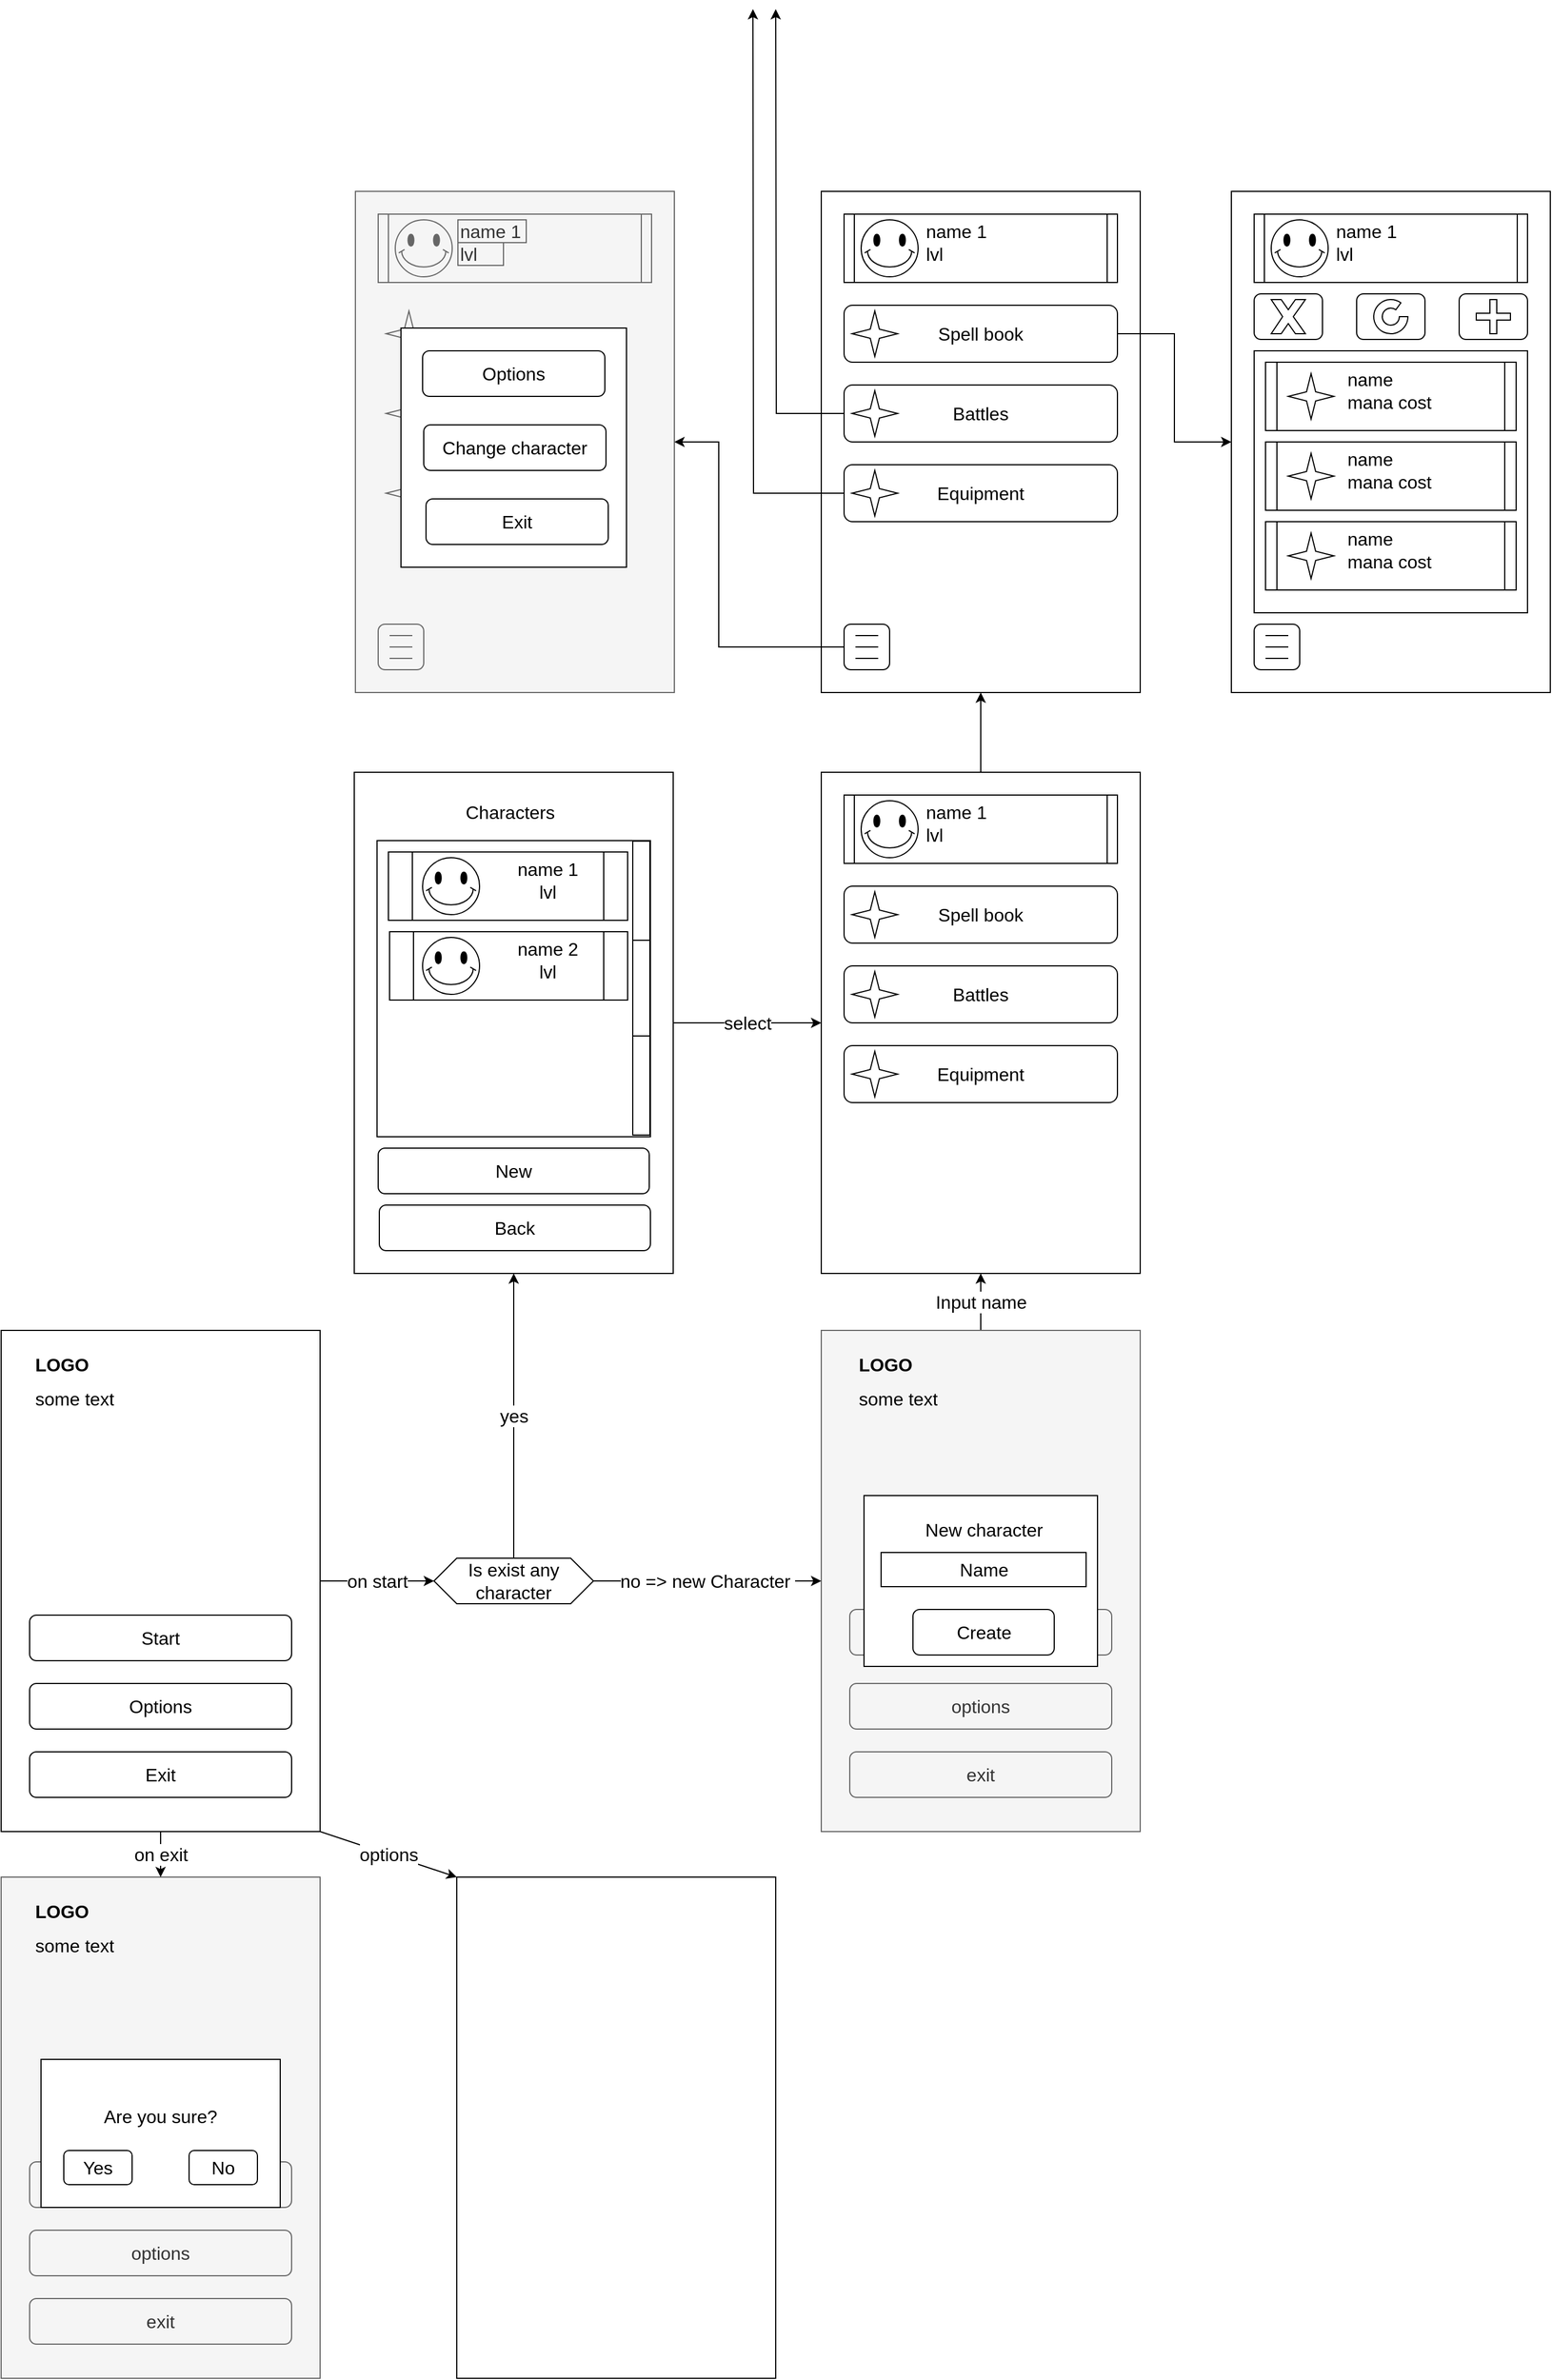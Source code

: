 <mxfile version="13.7.9" type="github">
  <diagram id="aBniZHlXKUAYQsy9Y0dU" name="Page-1">
    <mxGraphModel dx="1903" dy="2392" grid="1" gridSize="10" guides="1" tooltips="1" connect="1" arrows="1" fold="1" page="1" pageScale="1" pageWidth="827" pageHeight="1169" math="0" shadow="0">
      <root>
        <mxCell id="0" />
        <mxCell id="1" parent="0" />
        <mxCell id="r5Q07ow4xROfVBouFqMC-16" value="options" style="rounded=0;orthogonalLoop=1;jettySize=auto;html=1;exitX=1;exitY=1;exitDx=0;exitDy=0;entryX=0;entryY=0;entryDx=0;entryDy=0;fontSize=16;" parent="1" source="r5Q07ow4xROfVBouFqMC-1" target="r5Q07ow4xROfVBouFqMC-17" edge="1">
          <mxGeometry relative="1" as="geometry">
            <mxPoint x="420" y="540" as="targetPoint" />
          </mxGeometry>
        </mxCell>
        <mxCell id="r5Q07ow4xROfVBouFqMC-1" value="" style="rounded=0;whiteSpace=wrap;html=1;fontSize=16;" parent="1" vertex="1">
          <mxGeometry x="40" y="40" width="280" height="440" as="geometry" />
        </mxCell>
        <mxCell id="r5Q07ow4xROfVBouFqMC-2" value="Start" style="rounded=1;whiteSpace=wrap;html=1;fontSize=16;" parent="1" vertex="1">
          <mxGeometry x="65" y="290" width="230" height="40" as="geometry" />
        </mxCell>
        <mxCell id="r5Q07ow4xROfVBouFqMC-3" value="Options" style="rounded=1;whiteSpace=wrap;html=1;fontSize=16;" parent="1" vertex="1">
          <mxGeometry x="65" y="350" width="230" height="40" as="geometry" />
        </mxCell>
        <mxCell id="r5Q07ow4xROfVBouFqMC-4" value="Exit" style="rounded=1;whiteSpace=wrap;html=1;fontSize=16;" parent="1" vertex="1">
          <mxGeometry x="65" y="410" width="230" height="40" as="geometry" />
        </mxCell>
        <mxCell id="r5Q07ow4xROfVBouFqMC-7" value="&lt;h1 style=&quot;font-size: 16px;&quot;&gt;LOGO&lt;/h1&gt;&lt;div style=&quot;font-size: 16px;&quot;&gt;some text&lt;/div&gt;" style="text;html=1;strokeColor=none;fillColor=none;spacing=5;spacingTop=-20;whiteSpace=wrap;overflow=hidden;rounded=0;align=left;fontSize=16;" parent="1" vertex="1">
          <mxGeometry x="65" y="60" width="225" height="150" as="geometry" />
        </mxCell>
        <mxCell id="r5Q07ow4xROfVBouFqMC-8" value="" style="rounded=0;whiteSpace=wrap;html=1;fillColor=#f5f5f5;strokeColor=#666666;fontColor=#333333;fontSize=16;" parent="1" vertex="1">
          <mxGeometry x="40" y="520" width="280" height="440" as="geometry" />
        </mxCell>
        <mxCell id="r5Q07ow4xROfVBouFqMC-9" value="start" style="rounded=1;whiteSpace=wrap;html=1;fillColor=#f5f5f5;strokeColor=#666666;fontColor=#333333;fontSize=16;" parent="1" vertex="1">
          <mxGeometry x="65" y="770" width="230" height="40" as="geometry" />
        </mxCell>
        <mxCell id="r5Q07ow4xROfVBouFqMC-10" value="options" style="rounded=1;whiteSpace=wrap;html=1;fillColor=#f5f5f5;strokeColor=#666666;fontColor=#333333;fontSize=16;" parent="1" vertex="1">
          <mxGeometry x="65" y="830" width="230" height="40" as="geometry" />
        </mxCell>
        <mxCell id="r5Q07ow4xROfVBouFqMC-11" value="exit" style="rounded=1;whiteSpace=wrap;html=1;fillColor=#f5f5f5;strokeColor=#666666;fontColor=#333333;fontSize=16;" parent="1" vertex="1">
          <mxGeometry x="65" y="890" width="230" height="40" as="geometry" />
        </mxCell>
        <mxCell id="r5Q07ow4xROfVBouFqMC-12" value="&lt;h1 style=&quot;font-size: 16px;&quot;&gt;LOGO&lt;/h1&gt;&lt;div style=&quot;font-size: 16px;&quot;&gt;some text&lt;/div&gt;" style="text;html=1;strokeColor=none;fillColor=none;spacing=5;spacingTop=-20;whiteSpace=wrap;overflow=hidden;rounded=0;align=left;fontSize=16;" parent="1" vertex="1">
          <mxGeometry x="65" y="540" width="225" height="150" as="geometry" />
        </mxCell>
        <mxCell id="r5Q07ow4xROfVBouFqMC-13" value="on exit" style="endArrow=classic;html=1;exitX=0.5;exitY=1;exitDx=0;exitDy=0;entryX=0.5;entryY=0;entryDx=0;entryDy=0;fontSize=16;" parent="1" source="r5Q07ow4xROfVBouFqMC-1" target="r5Q07ow4xROfVBouFqMC-8" edge="1">
          <mxGeometry width="50" height="50" relative="1" as="geometry">
            <mxPoint x="180" y="540" as="sourcePoint" />
            <mxPoint x="230" y="490" as="targetPoint" />
          </mxGeometry>
        </mxCell>
        <mxCell id="r5Q07ow4xROfVBouFqMC-14" value="on start" style="endArrow=classic;html=1;exitX=1;exitY=0.5;exitDx=0;exitDy=0;entryX=0;entryY=0.5;entryDx=0;entryDy=0;fontSize=16;" parent="1" source="r5Q07ow4xROfVBouFqMC-1" target="fP1cCntkiwPbsJFRUNOq-16" edge="1">
          <mxGeometry width="50" height="50" relative="1" as="geometry">
            <mxPoint x="330" y="310" as="sourcePoint" />
            <mxPoint x="400" y="260" as="targetPoint" />
          </mxGeometry>
        </mxCell>
        <mxCell id="r5Q07ow4xROfVBouFqMC-17" value="" style="rounded=0;whiteSpace=wrap;html=1;fontSize=16;" parent="1" vertex="1">
          <mxGeometry x="440" y="520" width="280" height="440" as="geometry" />
        </mxCell>
        <mxCell id="r5Q07ow4xROfVBouFqMC-18" value="" style="rounded=0;whiteSpace=wrap;html=1;align=left;fontSize=16;" parent="1" vertex="1">
          <mxGeometry x="75" y="680" width="210" height="130" as="geometry" />
        </mxCell>
        <mxCell id="r5Q07ow4xROfVBouFqMC-19" value="Are you sure?" style="text;html=1;strokeColor=none;fillColor=none;align=center;verticalAlign=middle;whiteSpace=wrap;rounded=0;fontSize=16;" parent="1" vertex="1">
          <mxGeometry x="105" y="720" width="150" height="20" as="geometry" />
        </mxCell>
        <mxCell id="r5Q07ow4xROfVBouFqMC-20" value="No" style="rounded=1;whiteSpace=wrap;html=1;align=center;fillColor=#FFFFFF;fontSize=16;" parent="1" vertex="1">
          <mxGeometry x="205" y="760" width="60" height="30" as="geometry" />
        </mxCell>
        <mxCell id="r5Q07ow4xROfVBouFqMC-21" value="Yes" style="rounded=1;whiteSpace=wrap;html=1;align=center;fillColor=#FFFFFF;fontSize=16;" parent="1" vertex="1">
          <mxGeometry x="95" y="760" width="60" height="30" as="geometry" />
        </mxCell>
        <mxCell id="fP1cCntkiwPbsJFRUNOq-39" value="Input name" style="edgeStyle=orthogonalEdgeStyle;rounded=0;orthogonalLoop=1;jettySize=auto;html=1;exitX=0.5;exitY=0;exitDx=0;exitDy=0;entryX=0.5;entryY=1;entryDx=0;entryDy=0;fontSize=16;" parent="1" source="fP1cCntkiwPbsJFRUNOq-6" target="fP1cCntkiwPbsJFRUNOq-40" edge="1">
          <mxGeometry relative="1" as="geometry">
            <mxPoint x="900" as="targetPoint" />
          </mxGeometry>
        </mxCell>
        <mxCell id="fP1cCntkiwPbsJFRUNOq-6" value="" style="rounded=0;whiteSpace=wrap;html=1;fillColor=#f5f5f5;strokeColor=#666666;fontColor=#333333;fontSize=16;" parent="1" vertex="1">
          <mxGeometry x="760" y="40" width="280" height="440" as="geometry" />
        </mxCell>
        <mxCell id="fP1cCntkiwPbsJFRUNOq-7" value="start" style="rounded=1;whiteSpace=wrap;html=1;fillColor=#f5f5f5;strokeColor=#666666;fontColor=#333333;fontSize=16;" parent="1" vertex="1">
          <mxGeometry x="785" y="285" width="230" height="40" as="geometry" />
        </mxCell>
        <mxCell id="fP1cCntkiwPbsJFRUNOq-8" value="options" style="rounded=1;whiteSpace=wrap;html=1;fillColor=#f5f5f5;strokeColor=#666666;fontColor=#333333;fontSize=16;" parent="1" vertex="1">
          <mxGeometry x="785" y="350" width="230" height="40" as="geometry" />
        </mxCell>
        <mxCell id="fP1cCntkiwPbsJFRUNOq-9" value="exit" style="rounded=1;whiteSpace=wrap;html=1;fillColor=#f5f5f5;strokeColor=#666666;fontColor=#333333;fontSize=16;" parent="1" vertex="1">
          <mxGeometry x="785" y="410" width="230" height="40" as="geometry" />
        </mxCell>
        <mxCell id="fP1cCntkiwPbsJFRUNOq-10" value="&lt;h1 style=&quot;font-size: 16px;&quot;&gt;LOGO&lt;/h1&gt;&lt;div style=&quot;font-size: 16px;&quot;&gt;some text&lt;/div&gt;" style="text;html=1;spacing=5;spacingTop=-20;whiteSpace=wrap;overflow=hidden;rounded=0;align=left;fontSize=16;" parent="1" vertex="1">
          <mxGeometry x="787.5" y="60" width="225" height="150" as="geometry" />
        </mxCell>
        <mxCell id="fP1cCntkiwPbsJFRUNOq-11" value="" style="rounded=0;whiteSpace=wrap;html=1;fontSize=16;" parent="1" vertex="1">
          <mxGeometry x="797.5" y="185" width="205" height="150" as="geometry" />
        </mxCell>
        <mxCell id="fP1cCntkiwPbsJFRUNOq-12" value="Name" style="rounded=0;whiteSpace=wrap;html=1;fontSize=16;" parent="1" vertex="1">
          <mxGeometry x="812.5" y="235" width="180" height="30" as="geometry" />
        </mxCell>
        <mxCell id="fP1cCntkiwPbsJFRUNOq-13" value="New character" style="text;html=1;strokeColor=none;fillColor=none;align=center;verticalAlign=middle;whiteSpace=wrap;rounded=0;fontSize=16;" parent="1" vertex="1">
          <mxGeometry x="812.5" y="205" width="180" height="20" as="geometry" />
        </mxCell>
        <mxCell id="fP1cCntkiwPbsJFRUNOq-14" value="Create" style="rounded=1;whiteSpace=wrap;html=1;fontSize=16;" parent="1" vertex="1">
          <mxGeometry x="840.5" y="285" width="124" height="40" as="geometry" />
        </mxCell>
        <mxCell id="fP1cCntkiwPbsJFRUNOq-17" value="no =&amp;gt; new Character&amp;nbsp;" style="edgeStyle=orthogonalEdgeStyle;rounded=0;orthogonalLoop=1;jettySize=auto;html=1;exitX=1;exitY=0.5;exitDx=0;exitDy=0;entryX=0;entryY=0.5;entryDx=0;entryDy=0;fontSize=16;" parent="1" source="fP1cCntkiwPbsJFRUNOq-16" target="fP1cCntkiwPbsJFRUNOq-6" edge="1">
          <mxGeometry relative="1" as="geometry" />
        </mxCell>
        <mxCell id="fP1cCntkiwPbsJFRUNOq-18" value="yes" style="edgeStyle=orthogonalEdgeStyle;rounded=0;orthogonalLoop=1;jettySize=auto;html=1;exitX=0.5;exitY=0;exitDx=0;exitDy=0;entryX=0.5;entryY=1;entryDx=0;entryDy=0;fontSize=16;" parent="1" source="fP1cCntkiwPbsJFRUNOq-16" target="fP1cCntkiwPbsJFRUNOq-19" edge="1">
          <mxGeometry relative="1" as="geometry">
            <mxPoint x="490" y="-10" as="targetPoint" />
          </mxGeometry>
        </mxCell>
        <mxCell id="fP1cCntkiwPbsJFRUNOq-16" value="Is exist any character" style="shape=hexagon;perimeter=hexagonPerimeter2;whiteSpace=wrap;html=1;fixedSize=1;fontSize=16;" parent="1" vertex="1">
          <mxGeometry x="420" y="240" width="140" height="40" as="geometry" />
        </mxCell>
        <mxCell id="fP1cCntkiwPbsJFRUNOq-38" value="select" style="edgeStyle=orthogonalEdgeStyle;rounded=0;orthogonalLoop=1;jettySize=auto;html=1;exitX=1;exitY=0.5;exitDx=0;exitDy=0;entryX=0;entryY=0.5;entryDx=0;entryDy=0;fontSize=16;" parent="1" source="fP1cCntkiwPbsJFRUNOq-19" target="fP1cCntkiwPbsJFRUNOq-40" edge="1">
          <mxGeometry relative="1" as="geometry">
            <mxPoint x="740" y="-230" as="targetPoint" />
          </mxGeometry>
        </mxCell>
        <mxCell id="fP1cCntkiwPbsJFRUNOq-19" value="" style="rounded=0;whiteSpace=wrap;html=1;fontSize=16;" parent="1" vertex="1">
          <mxGeometry x="350" y="-450" width="280" height="440" as="geometry" />
        </mxCell>
        <mxCell id="fP1cCntkiwPbsJFRUNOq-28" value="&lt;font style=&quot;font-size: 16px;&quot;&gt;Characters&lt;/font&gt;" style="text;html=1;strokeColor=none;fillColor=none;align=center;verticalAlign=middle;whiteSpace=wrap;rounded=0;fontSize=16;" parent="1" vertex="1">
          <mxGeometry x="374" y="-430" width="226" height="30" as="geometry" />
        </mxCell>
        <mxCell id="fP1cCntkiwPbsJFRUNOq-29" value="" style="rounded=0;whiteSpace=wrap;html=1;fontSize=16;" parent="1" vertex="1">
          <mxGeometry x="370" y="-390" width="240" height="260" as="geometry" />
        </mxCell>
        <mxCell id="fP1cCntkiwPbsJFRUNOq-31" value="Back" style="rounded=1;whiteSpace=wrap;html=1;fontSize=16;" parent="1" vertex="1">
          <mxGeometry x="372" y="-70" width="238" height="40" as="geometry" />
        </mxCell>
        <mxCell id="fP1cCntkiwPbsJFRUNOq-32" value="" style="shape=process;whiteSpace=wrap;html=1;backgroundOutline=1;fontSize=16;" parent="1" vertex="1">
          <mxGeometry x="380" y="-380" width="210" height="60" as="geometry" />
        </mxCell>
        <mxCell id="fP1cCntkiwPbsJFRUNOq-33" value="" style="shape=process;whiteSpace=wrap;html=1;backgroundOutline=1;fontSize=16;" parent="1" vertex="1">
          <mxGeometry x="381" y="-310" width="209" height="60" as="geometry" />
        </mxCell>
        <mxCell id="fP1cCntkiwPbsJFRUNOq-34" value="" style="verticalLabelPosition=bottom;verticalAlign=top;html=1;shape=mxgraph.basic.smiley;fontSize=16;" parent="1" vertex="1">
          <mxGeometry x="410" y="-375" width="50" height="50" as="geometry" />
        </mxCell>
        <mxCell id="fP1cCntkiwPbsJFRUNOq-35" value="" style="verticalLabelPosition=bottom;verticalAlign=top;html=1;shape=mxgraph.basic.smiley;fontSize=16;" parent="1" vertex="1">
          <mxGeometry x="410" y="-305" width="50" height="50" as="geometry" />
        </mxCell>
        <mxCell id="fP1cCntkiwPbsJFRUNOq-36" value="name 1" style="text;html=1;strokeColor=none;fillColor=none;align=center;verticalAlign=middle;whiteSpace=wrap;rounded=0;fontSize=16;" parent="1" vertex="1">
          <mxGeometry x="470" y="-375" width="100" height="20" as="geometry" />
        </mxCell>
        <mxCell id="fP1cCntkiwPbsJFRUNOq-37" value="name 2" style="text;html=1;strokeColor=none;fillColor=none;align=center;verticalAlign=middle;whiteSpace=wrap;rounded=0;fontSize=16;" parent="1" vertex="1">
          <mxGeometry x="470" y="-305" width="100" height="20" as="geometry" />
        </mxCell>
        <mxCell id="CExZqF7jW4jtCXPU3Nf7-11" style="edgeStyle=orthogonalEdgeStyle;rounded=0;orthogonalLoop=1;jettySize=auto;html=1;exitX=0.5;exitY=0;exitDx=0;exitDy=0;entryX=0.5;entryY=1;entryDx=0;entryDy=0;fontSize=16;" edge="1" parent="1" source="fP1cCntkiwPbsJFRUNOq-40" target="CExZqF7jW4jtCXPU3Nf7-12">
          <mxGeometry relative="1" as="geometry">
            <mxPoint x="900" y="-520" as="targetPoint" />
          </mxGeometry>
        </mxCell>
        <mxCell id="fP1cCntkiwPbsJFRUNOq-40" value="" style="rounded=0;whiteSpace=wrap;html=1;fontSize=16;" parent="1" vertex="1">
          <mxGeometry x="760" y="-450" width="280" height="440" as="geometry" />
        </mxCell>
        <mxCell id="fP1cCntkiwPbsJFRUNOq-45" value="" style="shape=process;whiteSpace=wrap;html=1;backgroundOutline=1;size=0.038;fontSize=16;" parent="1" vertex="1">
          <mxGeometry x="780" y="-430" width="240" height="60" as="geometry" />
        </mxCell>
        <mxCell id="fP1cCntkiwPbsJFRUNOq-46" value="" style="verticalLabelPosition=bottom;verticalAlign=top;html=1;shape=mxgraph.basic.smiley;fontSize=16;" parent="1" vertex="1">
          <mxGeometry x="795" y="-425" width="50" height="50" as="geometry" />
        </mxCell>
        <mxCell id="fP1cCntkiwPbsJFRUNOq-47" value="name 1" style="text;html=1;strokeColor=none;fillColor=none;align=left;verticalAlign=middle;whiteSpace=wrap;rounded=0;fontSize=16;" parent="1" vertex="1">
          <mxGeometry x="850" y="-425" width="60" height="20" as="geometry" />
        </mxCell>
        <mxCell id="fP1cCntkiwPbsJFRUNOq-48" value="lvl" style="text;html=1;strokeColor=none;fillColor=none;align=left;verticalAlign=middle;whiteSpace=wrap;rounded=0;fontSize=16;" parent="1" vertex="1">
          <mxGeometry x="850" y="-405" width="40" height="20" as="geometry" />
        </mxCell>
        <mxCell id="fP1cCntkiwPbsJFRUNOq-49" value="lvl" style="text;html=1;strokeColor=none;fillColor=none;align=center;verticalAlign=middle;whiteSpace=wrap;rounded=0;fontSize=16;" parent="1" vertex="1">
          <mxGeometry x="470" y="-355" width="100" height="20" as="geometry" />
        </mxCell>
        <mxCell id="fP1cCntkiwPbsJFRUNOq-50" value="lvl" style="text;html=1;strokeColor=none;fillColor=none;align=center;verticalAlign=middle;whiteSpace=wrap;rounded=0;fontSize=16;" parent="1" vertex="1">
          <mxGeometry x="470" y="-285" width="100" height="20" as="geometry" />
        </mxCell>
        <mxCell id="fP1cCntkiwPbsJFRUNOq-51" value="&lt;font style=&quot;font-size: 16px;&quot;&gt;Spell book&lt;/font&gt;" style="rounded=1;whiteSpace=wrap;html=1;align=center;fontSize=16;" parent="1" vertex="1">
          <mxGeometry x="780" y="-350" width="240" height="50" as="geometry" />
        </mxCell>
        <mxCell id="CExZqF7jW4jtCXPU3Nf7-1" value="&lt;font style=&quot;font-size: 16px;&quot;&gt;Battles&lt;/font&gt;" style="rounded=1;whiteSpace=wrap;html=1;align=center;fontSize=16;" vertex="1" parent="1">
          <mxGeometry x="780" y="-280" width="240" height="50" as="geometry" />
        </mxCell>
        <mxCell id="CExZqF7jW4jtCXPU3Nf7-3" value="New" style="rounded=1;whiteSpace=wrap;html=1;fontSize=16;" vertex="1" parent="1">
          <mxGeometry x="371" y="-120" width="238" height="40" as="geometry" />
        </mxCell>
        <mxCell id="CExZqF7jW4jtCXPU3Nf7-7" value="&lt;font style=&quot;font-size: 16px;&quot;&gt;Equipment&lt;/font&gt;" style="rounded=1;whiteSpace=wrap;html=1;align=center;fontSize=16;" vertex="1" parent="1">
          <mxGeometry x="780" y="-210" width="240" height="50" as="geometry" />
        </mxCell>
        <mxCell id="CExZqF7jW4jtCXPU3Nf7-8" value="" style="verticalLabelPosition=bottom;verticalAlign=top;html=1;shape=mxgraph.basic.4_point_star_2;dx=0.8;fontSize=16;" vertex="1" parent="1">
          <mxGeometry x="787" y="-205" width="40" height="40" as="geometry" />
        </mxCell>
        <mxCell id="CExZqF7jW4jtCXPU3Nf7-9" value="" style="verticalLabelPosition=bottom;verticalAlign=top;html=1;shape=mxgraph.basic.4_point_star_2;dx=0.8;fontSize=16;" vertex="1" parent="1">
          <mxGeometry x="787" y="-275" width="40" height="40" as="geometry" />
        </mxCell>
        <mxCell id="CExZqF7jW4jtCXPU3Nf7-10" value="" style="verticalLabelPosition=bottom;verticalAlign=top;html=1;shape=mxgraph.basic.4_point_star_2;dx=0.8;fontSize=16;" vertex="1" parent="1">
          <mxGeometry x="787" y="-345" width="40" height="40" as="geometry" />
        </mxCell>
        <mxCell id="CExZqF7jW4jtCXPU3Nf7-12" value="" style="rounded=0;whiteSpace=wrap;html=1;fontSize=16;" vertex="1" parent="1">
          <mxGeometry x="760" y="-960" width="280" height="440" as="geometry" />
        </mxCell>
        <mxCell id="CExZqF7jW4jtCXPU3Nf7-13" value="" style="shape=process;whiteSpace=wrap;html=1;backgroundOutline=1;size=0.038;fontSize=16;" vertex="1" parent="1">
          <mxGeometry x="780" y="-940" width="240" height="60" as="geometry" />
        </mxCell>
        <mxCell id="CExZqF7jW4jtCXPU3Nf7-14" value="" style="verticalLabelPosition=bottom;verticalAlign=top;html=1;shape=mxgraph.basic.smiley;fontSize=16;" vertex="1" parent="1">
          <mxGeometry x="795" y="-935" width="50" height="50" as="geometry" />
        </mxCell>
        <mxCell id="CExZqF7jW4jtCXPU3Nf7-15" value="name 1" style="text;html=1;strokeColor=none;fillColor=none;align=left;verticalAlign=middle;whiteSpace=wrap;rounded=0;fontSize=16;" vertex="1" parent="1">
          <mxGeometry x="850" y="-935" width="60" height="20" as="geometry" />
        </mxCell>
        <mxCell id="CExZqF7jW4jtCXPU3Nf7-16" value="lvl" style="text;html=1;strokeColor=none;fillColor=none;align=left;verticalAlign=middle;whiteSpace=wrap;rounded=0;fontSize=16;" vertex="1" parent="1">
          <mxGeometry x="850" y="-915" width="40" height="20" as="geometry" />
        </mxCell>
        <mxCell id="CExZqF7jW4jtCXPU3Nf7-60" style="edgeStyle=orthogonalEdgeStyle;rounded=0;orthogonalLoop=1;jettySize=auto;html=1;exitX=1;exitY=0.5;exitDx=0;exitDy=0;entryX=0;entryY=0.5;entryDx=0;entryDy=0;fontSize=16;" edge="1" parent="1" source="CExZqF7jW4jtCXPU3Nf7-17" target="CExZqF7jW4jtCXPU3Nf7-45">
          <mxGeometry relative="1" as="geometry" />
        </mxCell>
        <mxCell id="CExZqF7jW4jtCXPU3Nf7-17" value="&lt;font style=&quot;font-size: 16px;&quot;&gt;Spell book&lt;/font&gt;" style="rounded=1;whiteSpace=wrap;html=1;align=center;fontSize=16;" vertex="1" parent="1">
          <mxGeometry x="780" y="-860" width="240" height="50" as="geometry" />
        </mxCell>
        <mxCell id="CExZqF7jW4jtCXPU3Nf7-65" style="edgeStyle=orthogonalEdgeStyle;rounded=0;orthogonalLoop=1;jettySize=auto;html=1;exitX=0;exitY=0.5;exitDx=0;exitDy=0;fontSize=16;" edge="1" parent="1" source="CExZqF7jW4jtCXPU3Nf7-18">
          <mxGeometry relative="1" as="geometry">
            <mxPoint x="720" y="-1120" as="targetPoint" />
          </mxGeometry>
        </mxCell>
        <mxCell id="CExZqF7jW4jtCXPU3Nf7-18" value="&lt;font style=&quot;font-size: 16px;&quot;&gt;Battles&lt;/font&gt;" style="rounded=1;whiteSpace=wrap;html=1;align=center;fontSize=16;" vertex="1" parent="1">
          <mxGeometry x="780" y="-790" width="240" height="50" as="geometry" />
        </mxCell>
        <mxCell id="CExZqF7jW4jtCXPU3Nf7-66" style="edgeStyle=orthogonalEdgeStyle;rounded=0;orthogonalLoop=1;jettySize=auto;html=1;exitX=0;exitY=0.5;exitDx=0;exitDy=0;fontSize=16;" edge="1" parent="1" source="CExZqF7jW4jtCXPU3Nf7-19">
          <mxGeometry relative="1" as="geometry">
            <mxPoint x="700" y="-1120" as="targetPoint" />
          </mxGeometry>
        </mxCell>
        <mxCell id="CExZqF7jW4jtCXPU3Nf7-19" value="&lt;font style=&quot;font-size: 16px;&quot;&gt;Equipment&lt;/font&gt;" style="rounded=1;whiteSpace=wrap;html=1;align=center;fontSize=16;" vertex="1" parent="1">
          <mxGeometry x="780" y="-720" width="240" height="50" as="geometry" />
        </mxCell>
        <mxCell id="CExZqF7jW4jtCXPU3Nf7-20" value="" style="verticalLabelPosition=bottom;verticalAlign=top;html=1;shape=mxgraph.basic.4_point_star_2;dx=0.8;fontSize=16;" vertex="1" parent="1">
          <mxGeometry x="787" y="-715" width="40" height="40" as="geometry" />
        </mxCell>
        <mxCell id="CExZqF7jW4jtCXPU3Nf7-21" value="" style="verticalLabelPosition=bottom;verticalAlign=top;html=1;shape=mxgraph.basic.4_point_star_2;dx=0.8;fontSize=16;" vertex="1" parent="1">
          <mxGeometry x="787" y="-785" width="40" height="40" as="geometry" />
        </mxCell>
        <mxCell id="CExZqF7jW4jtCXPU3Nf7-22" value="" style="verticalLabelPosition=bottom;verticalAlign=top;html=1;shape=mxgraph.basic.4_point_star_2;dx=0.8;fontSize=16;" vertex="1" parent="1">
          <mxGeometry x="787" y="-855" width="40" height="40" as="geometry" />
        </mxCell>
        <mxCell id="CExZqF7jW4jtCXPU3Nf7-29" style="edgeStyle=orthogonalEdgeStyle;rounded=0;orthogonalLoop=1;jettySize=auto;html=1;exitX=0;exitY=0.5;exitDx=0;exitDy=0;entryX=1;entryY=0.5;entryDx=0;entryDy=0;fontSize=16;" edge="1" parent="1" source="CExZqF7jW4jtCXPU3Nf7-23" target="CExZqF7jW4jtCXPU3Nf7-30">
          <mxGeometry relative="1" as="geometry">
            <mxPoint x="640" y="-560.059" as="targetPoint" />
            <Array as="points">
              <mxPoint x="670" y="-560" />
              <mxPoint x="670" y="-740" />
            </Array>
          </mxGeometry>
        </mxCell>
        <mxCell id="CExZqF7jW4jtCXPU3Nf7-23" value="" style="rounded=1;whiteSpace=wrap;html=1;fontSize=16;" vertex="1" parent="1">
          <mxGeometry x="780" y="-580" width="40" height="40" as="geometry" />
        </mxCell>
        <mxCell id="CExZqF7jW4jtCXPU3Nf7-26" value="" style="endArrow=none;html=1;exitX=0.25;exitY=0.25;exitDx=0;exitDy=0;exitPerimeter=0;entryX=0.75;entryY=0.25;entryDx=0;entryDy=0;entryPerimeter=0;fontSize=16;" edge="1" parent="1" source="CExZqF7jW4jtCXPU3Nf7-23" target="CExZqF7jW4jtCXPU3Nf7-23">
          <mxGeometry width="50" height="50" relative="1" as="geometry">
            <mxPoint x="780" y="-530" as="sourcePoint" />
            <mxPoint x="830" y="-580" as="targetPoint" />
          </mxGeometry>
        </mxCell>
        <mxCell id="CExZqF7jW4jtCXPU3Nf7-27" value="" style="endArrow=none;html=1;exitX=0.25;exitY=0.25;exitDx=0;exitDy=0;exitPerimeter=0;entryX=0.75;entryY=0.25;entryDx=0;entryDy=0;entryPerimeter=0;fontSize=16;" edge="1" parent="1">
          <mxGeometry width="50" height="50" relative="1" as="geometry">
            <mxPoint x="790.0" y="-560.06" as="sourcePoint" />
            <mxPoint x="810.0" y="-560.06" as="targetPoint" />
          </mxGeometry>
        </mxCell>
        <mxCell id="CExZqF7jW4jtCXPU3Nf7-28" value="" style="endArrow=none;html=1;exitX=0.25;exitY=0.25;exitDx=0;exitDy=0;exitPerimeter=0;entryX=0.75;entryY=0.25;entryDx=0;entryDy=0;entryPerimeter=0;fontSize=16;" edge="1" parent="1">
          <mxGeometry width="50" height="50" relative="1" as="geometry">
            <mxPoint x="790.0" y="-550" as="sourcePoint" />
            <mxPoint x="810.0" y="-550" as="targetPoint" />
          </mxGeometry>
        </mxCell>
        <mxCell id="CExZqF7jW4jtCXPU3Nf7-30" value="" style="rounded=0;whiteSpace=wrap;html=1;fillColor=#f5f5f5;strokeColor=#666666;fontColor=#333333;fontSize=16;" vertex="1" parent="1">
          <mxGeometry x="351" y="-960" width="280" height="440" as="geometry" />
        </mxCell>
        <mxCell id="CExZqF7jW4jtCXPU3Nf7-31" value="" style="shape=process;whiteSpace=wrap;html=1;backgroundOutline=1;size=0.038;fillColor=#f5f5f5;strokeColor=#666666;fontColor=#333333;fontSize=16;" vertex="1" parent="1">
          <mxGeometry x="371" y="-940" width="240" height="60" as="geometry" />
        </mxCell>
        <mxCell id="CExZqF7jW4jtCXPU3Nf7-32" value="" style="verticalLabelPosition=bottom;verticalAlign=top;html=1;shape=mxgraph.basic.smiley;fillColor=#f5f5f5;strokeColor=#666666;fontColor=#333333;fontSize=16;" vertex="1" parent="1">
          <mxGeometry x="386" y="-935" width="50" height="50" as="geometry" />
        </mxCell>
        <mxCell id="CExZqF7jW4jtCXPU3Nf7-33" value="name 1" style="text;html=1;strokeColor=#666666;fillColor=#f5f5f5;align=left;verticalAlign=middle;whiteSpace=wrap;rounded=0;fontColor=#333333;fontSize=16;" vertex="1" parent="1">
          <mxGeometry x="441" y="-935" width="60" height="20" as="geometry" />
        </mxCell>
        <mxCell id="CExZqF7jW4jtCXPU3Nf7-34" value="lvl" style="text;html=1;strokeColor=#666666;fillColor=#f5f5f5;align=left;verticalAlign=middle;whiteSpace=wrap;rounded=0;fontColor=#333333;fontSize=16;" vertex="1" parent="1">
          <mxGeometry x="441" y="-915" width="40" height="20" as="geometry" />
        </mxCell>
        <mxCell id="CExZqF7jW4jtCXPU3Nf7-38" value="" style="verticalLabelPosition=bottom;verticalAlign=top;html=1;shape=mxgraph.basic.4_point_star_2;dx=0.8;fillColor=#f5f5f5;strokeColor=#666666;fontColor=#333333;fontSize=16;" vertex="1" parent="1">
          <mxGeometry x="378" y="-715" width="40" height="40" as="geometry" />
        </mxCell>
        <mxCell id="CExZqF7jW4jtCXPU3Nf7-39" value="" style="verticalLabelPosition=bottom;verticalAlign=top;html=1;shape=mxgraph.basic.4_point_star_2;dx=0.8;fillColor=#f5f5f5;strokeColor=#666666;fontColor=#333333;fontSize=16;" vertex="1" parent="1">
          <mxGeometry x="378" y="-785" width="40" height="40" as="geometry" />
        </mxCell>
        <mxCell id="CExZqF7jW4jtCXPU3Nf7-40" value="" style="verticalLabelPosition=bottom;verticalAlign=top;html=1;shape=mxgraph.basic.4_point_star_2;dx=0.8;fillColor=#f5f5f5;strokeColor=#666666;fontColor=#333333;fontSize=16;" vertex="1" parent="1">
          <mxGeometry x="378" y="-855" width="40" height="40" as="geometry" />
        </mxCell>
        <mxCell id="CExZqF7jW4jtCXPU3Nf7-41" value="" style="rounded=1;whiteSpace=wrap;html=1;fillColor=#f5f5f5;strokeColor=#666666;fontColor=#333333;fontSize=16;" vertex="1" parent="1">
          <mxGeometry x="371" y="-580" width="40" height="40" as="geometry" />
        </mxCell>
        <mxCell id="CExZqF7jW4jtCXPU3Nf7-42" value="" style="endArrow=none;html=1;exitX=0.25;exitY=0.25;exitDx=0;exitDy=0;exitPerimeter=0;entryX=0.75;entryY=0.25;entryDx=0;entryDy=0;entryPerimeter=0;fillColor=#f5f5f5;strokeColor=#666666;fontSize=16;" edge="1" parent="1" source="CExZqF7jW4jtCXPU3Nf7-41" target="CExZqF7jW4jtCXPU3Nf7-41">
          <mxGeometry width="50" height="50" relative="1" as="geometry">
            <mxPoint x="371" y="-530" as="sourcePoint" />
            <mxPoint x="421" y="-580" as="targetPoint" />
          </mxGeometry>
        </mxCell>
        <mxCell id="CExZqF7jW4jtCXPU3Nf7-43" value="" style="endArrow=none;html=1;exitX=0.25;exitY=0.25;exitDx=0;exitDy=0;exitPerimeter=0;entryX=0.75;entryY=0.25;entryDx=0;entryDy=0;entryPerimeter=0;fillColor=#f5f5f5;strokeColor=#666666;fontSize=16;" edge="1" parent="1">
          <mxGeometry width="50" height="50" relative="1" as="geometry">
            <mxPoint x="381" y="-560.06" as="sourcePoint" />
            <mxPoint x="401" y="-560.06" as="targetPoint" />
          </mxGeometry>
        </mxCell>
        <mxCell id="CExZqF7jW4jtCXPU3Nf7-44" value="" style="endArrow=none;html=1;exitX=0.25;exitY=0.25;exitDx=0;exitDy=0;exitPerimeter=0;entryX=0.75;entryY=0.25;entryDx=0;entryDy=0;entryPerimeter=0;fillColor=#f5f5f5;strokeColor=#666666;fontSize=16;" edge="1" parent="1">
          <mxGeometry width="50" height="50" relative="1" as="geometry">
            <mxPoint x="381" y="-550" as="sourcePoint" />
            <mxPoint x="401" y="-550" as="targetPoint" />
          </mxGeometry>
        </mxCell>
        <mxCell id="CExZqF7jW4jtCXPU3Nf7-45" value="" style="rounded=0;whiteSpace=wrap;html=1;fontSize=16;" vertex="1" parent="1">
          <mxGeometry x="1120" y="-960" width="280" height="440" as="geometry" />
        </mxCell>
        <mxCell id="CExZqF7jW4jtCXPU3Nf7-46" value="" style="shape=process;whiteSpace=wrap;html=1;backgroundOutline=1;size=0.038;fontSize=16;" vertex="1" parent="1">
          <mxGeometry x="1140" y="-940" width="240" height="60" as="geometry" />
        </mxCell>
        <mxCell id="CExZqF7jW4jtCXPU3Nf7-47" value="" style="verticalLabelPosition=bottom;verticalAlign=top;html=1;shape=mxgraph.basic.smiley;fontSize=16;" vertex="1" parent="1">
          <mxGeometry x="1155" y="-935" width="50" height="50" as="geometry" />
        </mxCell>
        <mxCell id="CExZqF7jW4jtCXPU3Nf7-48" value="name 1" style="text;html=1;strokeColor=none;fillColor=none;align=left;verticalAlign=middle;whiteSpace=wrap;rounded=0;fontSize=16;" vertex="1" parent="1">
          <mxGeometry x="1210" y="-935" width="60" height="20" as="geometry" />
        </mxCell>
        <mxCell id="CExZqF7jW4jtCXPU3Nf7-49" value="lvl" style="text;html=1;strokeColor=none;fillColor=none;align=left;verticalAlign=middle;whiteSpace=wrap;rounded=0;fontSize=16;" vertex="1" parent="1">
          <mxGeometry x="1210" y="-915" width="40" height="20" as="geometry" />
        </mxCell>
        <mxCell id="CExZqF7jW4jtCXPU3Nf7-61" value="" style="rounded=0;whiteSpace=wrap;html=1;fontSize=16;" vertex="1" parent="1">
          <mxGeometry x="391" y="-840" width="198" height="210" as="geometry" />
        </mxCell>
        <mxCell id="CExZqF7jW4jtCXPU3Nf7-62" value="Options" style="rounded=1;whiteSpace=wrap;html=1;fontSize=16;" vertex="1" parent="1">
          <mxGeometry x="410" y="-820" width="160" height="40" as="geometry" />
        </mxCell>
        <mxCell id="CExZqF7jW4jtCXPU3Nf7-63" value="Change character" style="rounded=1;whiteSpace=wrap;html=1;fontSize=16;" vertex="1" parent="1">
          <mxGeometry x="411" y="-755" width="160" height="40" as="geometry" />
        </mxCell>
        <mxCell id="CExZqF7jW4jtCXPU3Nf7-64" value="Exit" style="rounded=1;whiteSpace=wrap;html=1;fontSize=16;" vertex="1" parent="1">
          <mxGeometry x="413" y="-690" width="160" height="40" as="geometry" />
        </mxCell>
        <mxCell id="CExZqF7jW4jtCXPU3Nf7-67" value="" style="shape=process;whiteSpace=wrap;html=1;backgroundOutline=1;fontSize=16;rotation=90;size=0.337;" vertex="1" parent="1">
          <mxGeometry x="473" y="-268" width="258" height="15" as="geometry" />
        </mxCell>
        <mxCell id="CExZqF7jW4jtCXPU3Nf7-68" value="" style="rounded=1;whiteSpace=wrap;html=1;fontSize=16;" vertex="1" parent="1">
          <mxGeometry x="1320" y="-870" width="60" height="40" as="geometry" />
        </mxCell>
        <mxCell id="CExZqF7jW4jtCXPU3Nf7-70" value="" style="shape=cross;whiteSpace=wrap;html=1;fontSize=16;" vertex="1" parent="1">
          <mxGeometry x="1335" y="-865" width="30" height="30" as="geometry" />
        </mxCell>
        <mxCell id="CExZqF7jW4jtCXPU3Nf7-73" value="" style="rounded=1;whiteSpace=wrap;html=1;fontSize=16;" vertex="1" parent="1">
          <mxGeometry x="1230" y="-870" width="60" height="40" as="geometry" />
        </mxCell>
        <mxCell id="CExZqF7jW4jtCXPU3Nf7-74" value="" style="rounded=1;whiteSpace=wrap;html=1;fontSize=16;" vertex="1" parent="1">
          <mxGeometry x="1140" y="-870" width="60" height="40" as="geometry" />
        </mxCell>
        <mxCell id="CExZqF7jW4jtCXPU3Nf7-75" value="" style="verticalLabelPosition=bottom;verticalAlign=top;html=1;shape=mxgraph.basic.x;fontSize=16;" vertex="1" parent="1">
          <mxGeometry x="1155" y="-865" width="30" height="30" as="geometry" />
        </mxCell>
        <mxCell id="CExZqF7jW4jtCXPU3Nf7-76" value="" style="verticalLabelPosition=bottom;verticalAlign=top;html=1;shape=mxgraph.basic.partConcEllipse;startAngle=0.25;endAngle=0.1;arcWidth=0.5;fontSize=16;" vertex="1" parent="1">
          <mxGeometry x="1245" y="-865" width="30" height="30" as="geometry" />
        </mxCell>
        <mxCell id="CExZqF7jW4jtCXPU3Nf7-77" value="" style="rounded=0;whiteSpace=wrap;html=1;fontSize=16;" vertex="1" parent="1">
          <mxGeometry x="1140" y="-820" width="240" height="230" as="geometry" />
        </mxCell>
        <mxCell id="CExZqF7jW4jtCXPU3Nf7-78" value="" style="rounded=1;whiteSpace=wrap;html=1;fontSize=16;" vertex="1" parent="1">
          <mxGeometry x="1140" y="-580" width="40" height="40" as="geometry" />
        </mxCell>
        <mxCell id="CExZqF7jW4jtCXPU3Nf7-79" value="" style="endArrow=none;html=1;exitX=0.25;exitY=0.25;exitDx=0;exitDy=0;exitPerimeter=0;entryX=0.75;entryY=0.25;entryDx=0;entryDy=0;entryPerimeter=0;fontSize=16;" edge="1" parent="1" source="CExZqF7jW4jtCXPU3Nf7-78" target="CExZqF7jW4jtCXPU3Nf7-78">
          <mxGeometry width="50" height="50" relative="1" as="geometry">
            <mxPoint x="1140" y="-530" as="sourcePoint" />
            <mxPoint x="1190" y="-580" as="targetPoint" />
          </mxGeometry>
        </mxCell>
        <mxCell id="CExZqF7jW4jtCXPU3Nf7-80" value="" style="endArrow=none;html=1;exitX=0.25;exitY=0.25;exitDx=0;exitDy=0;exitPerimeter=0;entryX=0.75;entryY=0.25;entryDx=0;entryDy=0;entryPerimeter=0;fontSize=16;" edge="1" parent="1">
          <mxGeometry width="50" height="50" relative="1" as="geometry">
            <mxPoint x="1150.0" y="-560.06" as="sourcePoint" />
            <mxPoint x="1170.0" y="-560.06" as="targetPoint" />
          </mxGeometry>
        </mxCell>
        <mxCell id="CExZqF7jW4jtCXPU3Nf7-81" value="" style="endArrow=none;html=1;exitX=0.25;exitY=0.25;exitDx=0;exitDy=0;exitPerimeter=0;entryX=0.75;entryY=0.25;entryDx=0;entryDy=0;entryPerimeter=0;fontSize=16;" edge="1" parent="1">
          <mxGeometry width="50" height="50" relative="1" as="geometry">
            <mxPoint x="1150.0" y="-550" as="sourcePoint" />
            <mxPoint x="1170.0" y="-550" as="targetPoint" />
          </mxGeometry>
        </mxCell>
        <mxCell id="CExZqF7jW4jtCXPU3Nf7-84" value="" style="shape=process;whiteSpace=wrap;html=1;backgroundOutline=1;fontSize=16;size=0.045;" vertex="1" parent="1">
          <mxGeometry x="1150" y="-810" width="220" height="60" as="geometry" />
        </mxCell>
        <mxCell id="CExZqF7jW4jtCXPU3Nf7-85" value="" style="verticalLabelPosition=bottom;verticalAlign=top;html=1;shape=mxgraph.basic.4_point_star_2;dx=0.8;fontSize=16;" vertex="1" parent="1">
          <mxGeometry x="1170" y="-800" width="40" height="40" as="geometry" />
        </mxCell>
        <mxCell id="CExZqF7jW4jtCXPU3Nf7-86" value="name" style="text;html=1;strokeColor=none;fillColor=none;align=left;verticalAlign=middle;whiteSpace=wrap;rounded=0;fontSize=16;" vertex="1" parent="1">
          <mxGeometry x="1220" y="-805" width="130" height="20" as="geometry" />
        </mxCell>
        <mxCell id="CExZqF7jW4jtCXPU3Nf7-87" value="mana cost" style="text;html=1;strokeColor=none;fillColor=none;align=left;verticalAlign=middle;whiteSpace=wrap;rounded=0;fontSize=16;" vertex="1" parent="1">
          <mxGeometry x="1220" y="-785" width="130" height="20" as="geometry" />
        </mxCell>
        <mxCell id="CExZqF7jW4jtCXPU3Nf7-88" value="" style="shape=process;whiteSpace=wrap;html=1;backgroundOutline=1;fontSize=16;size=0.045;" vertex="1" parent="1">
          <mxGeometry x="1150" y="-740" width="220" height="60" as="geometry" />
        </mxCell>
        <mxCell id="CExZqF7jW4jtCXPU3Nf7-89" value="" style="verticalLabelPosition=bottom;verticalAlign=top;html=1;shape=mxgraph.basic.4_point_star_2;dx=0.8;fontSize=16;" vertex="1" parent="1">
          <mxGeometry x="1170" y="-730" width="40" height="40" as="geometry" />
        </mxCell>
        <mxCell id="CExZqF7jW4jtCXPU3Nf7-90" value="name" style="text;html=1;strokeColor=none;fillColor=none;align=left;verticalAlign=middle;whiteSpace=wrap;rounded=0;fontSize=16;" vertex="1" parent="1">
          <mxGeometry x="1220" y="-735" width="130" height="20" as="geometry" />
        </mxCell>
        <mxCell id="CExZqF7jW4jtCXPU3Nf7-91" value="mana cost" style="text;html=1;strokeColor=none;fillColor=none;align=left;verticalAlign=middle;whiteSpace=wrap;rounded=0;fontSize=16;" vertex="1" parent="1">
          <mxGeometry x="1220" y="-715" width="130" height="20" as="geometry" />
        </mxCell>
        <mxCell id="CExZqF7jW4jtCXPU3Nf7-92" value="" style="shape=process;whiteSpace=wrap;html=1;backgroundOutline=1;fontSize=16;size=0.045;" vertex="1" parent="1">
          <mxGeometry x="1150" y="-670" width="220" height="60" as="geometry" />
        </mxCell>
        <mxCell id="CExZqF7jW4jtCXPU3Nf7-93" value="" style="verticalLabelPosition=bottom;verticalAlign=top;html=1;shape=mxgraph.basic.4_point_star_2;dx=0.8;fontSize=16;" vertex="1" parent="1">
          <mxGeometry x="1170" y="-660" width="40" height="40" as="geometry" />
        </mxCell>
        <mxCell id="CExZqF7jW4jtCXPU3Nf7-94" value="name" style="text;html=1;strokeColor=none;fillColor=none;align=left;verticalAlign=middle;whiteSpace=wrap;rounded=0;fontSize=16;" vertex="1" parent="1">
          <mxGeometry x="1220" y="-665" width="130" height="20" as="geometry" />
        </mxCell>
        <mxCell id="CExZqF7jW4jtCXPU3Nf7-95" value="mana cost" style="text;html=1;strokeColor=none;fillColor=none;align=left;verticalAlign=middle;whiteSpace=wrap;rounded=0;fontSize=16;" vertex="1" parent="1">
          <mxGeometry x="1220" y="-645" width="130" height="20" as="geometry" />
        </mxCell>
      </root>
    </mxGraphModel>
  </diagram>
</mxfile>
